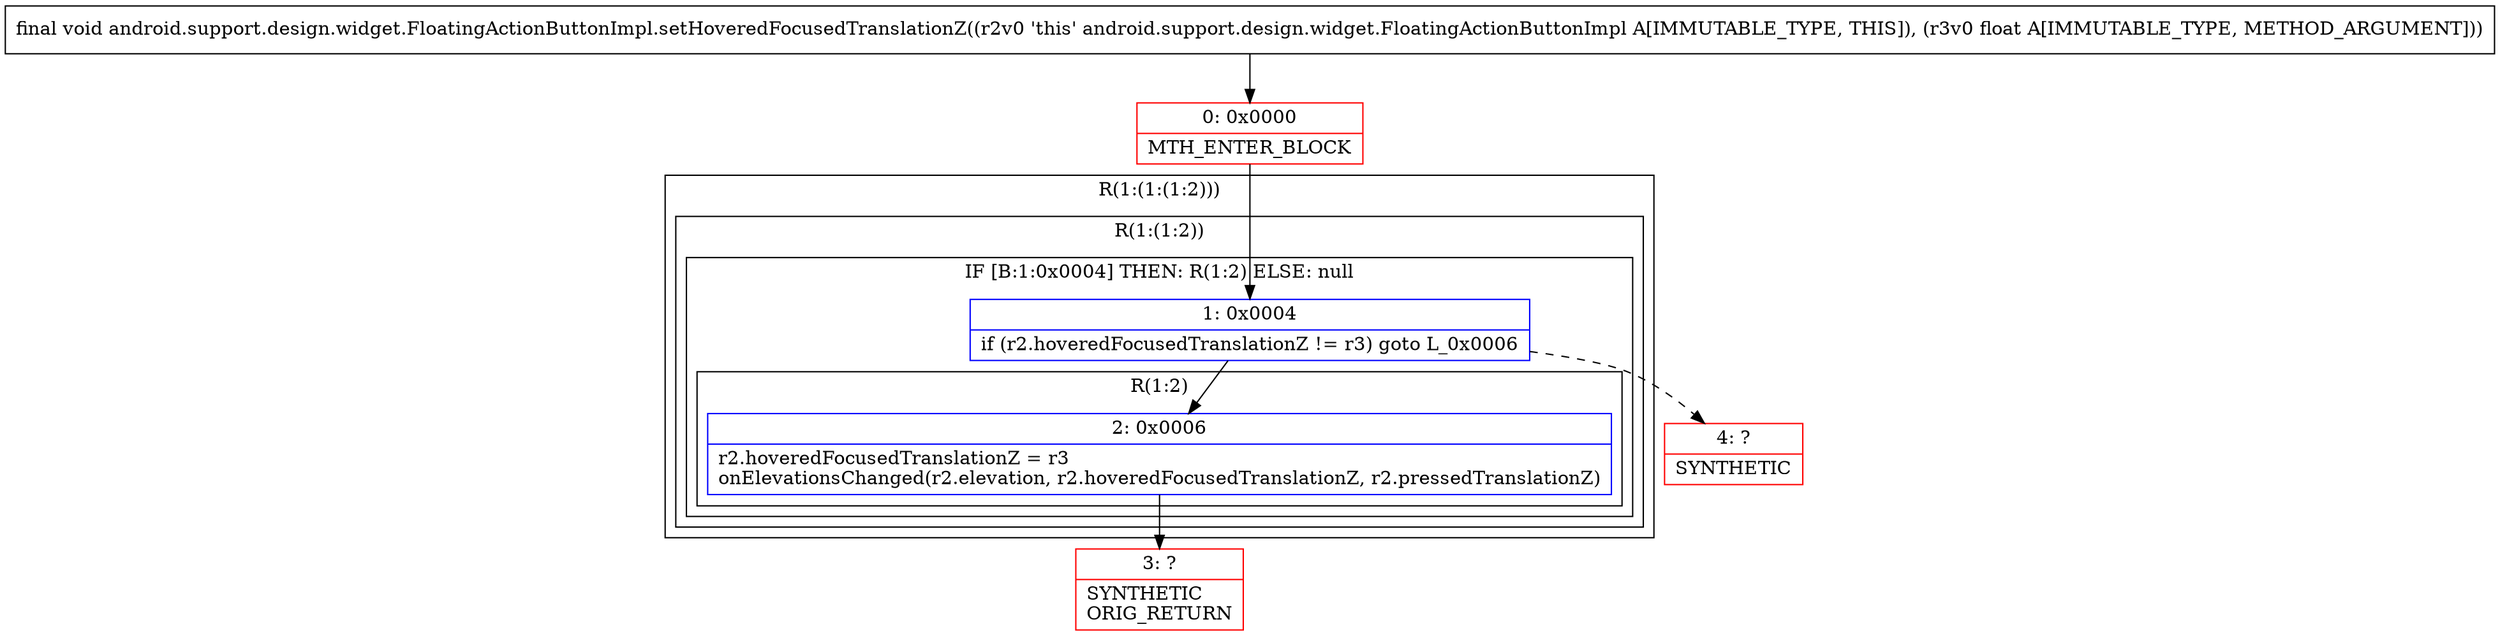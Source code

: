 digraph "CFG forandroid.support.design.widget.FloatingActionButtonImpl.setHoveredFocusedTranslationZ(F)V" {
subgraph cluster_Region_1964313897 {
label = "R(1:(1:(1:2)))";
node [shape=record,color=blue];
subgraph cluster_Region_55707726 {
label = "R(1:(1:2))";
node [shape=record,color=blue];
subgraph cluster_IfRegion_892093218 {
label = "IF [B:1:0x0004] THEN: R(1:2) ELSE: null";
node [shape=record,color=blue];
Node_1 [shape=record,label="{1\:\ 0x0004|if (r2.hoveredFocusedTranslationZ != r3) goto L_0x0006\l}"];
subgraph cluster_Region_509925886 {
label = "R(1:2)";
node [shape=record,color=blue];
Node_2 [shape=record,label="{2\:\ 0x0006|r2.hoveredFocusedTranslationZ = r3\lonElevationsChanged(r2.elevation, r2.hoveredFocusedTranslationZ, r2.pressedTranslationZ)\l}"];
}
}
}
}
Node_0 [shape=record,color=red,label="{0\:\ 0x0000|MTH_ENTER_BLOCK\l}"];
Node_3 [shape=record,color=red,label="{3\:\ ?|SYNTHETIC\lORIG_RETURN\l}"];
Node_4 [shape=record,color=red,label="{4\:\ ?|SYNTHETIC\l}"];
MethodNode[shape=record,label="{final void android.support.design.widget.FloatingActionButtonImpl.setHoveredFocusedTranslationZ((r2v0 'this' android.support.design.widget.FloatingActionButtonImpl A[IMMUTABLE_TYPE, THIS]), (r3v0 float A[IMMUTABLE_TYPE, METHOD_ARGUMENT])) }"];
MethodNode -> Node_0;
Node_1 -> Node_2;
Node_1 -> Node_4[style=dashed];
Node_2 -> Node_3;
Node_0 -> Node_1;
}


